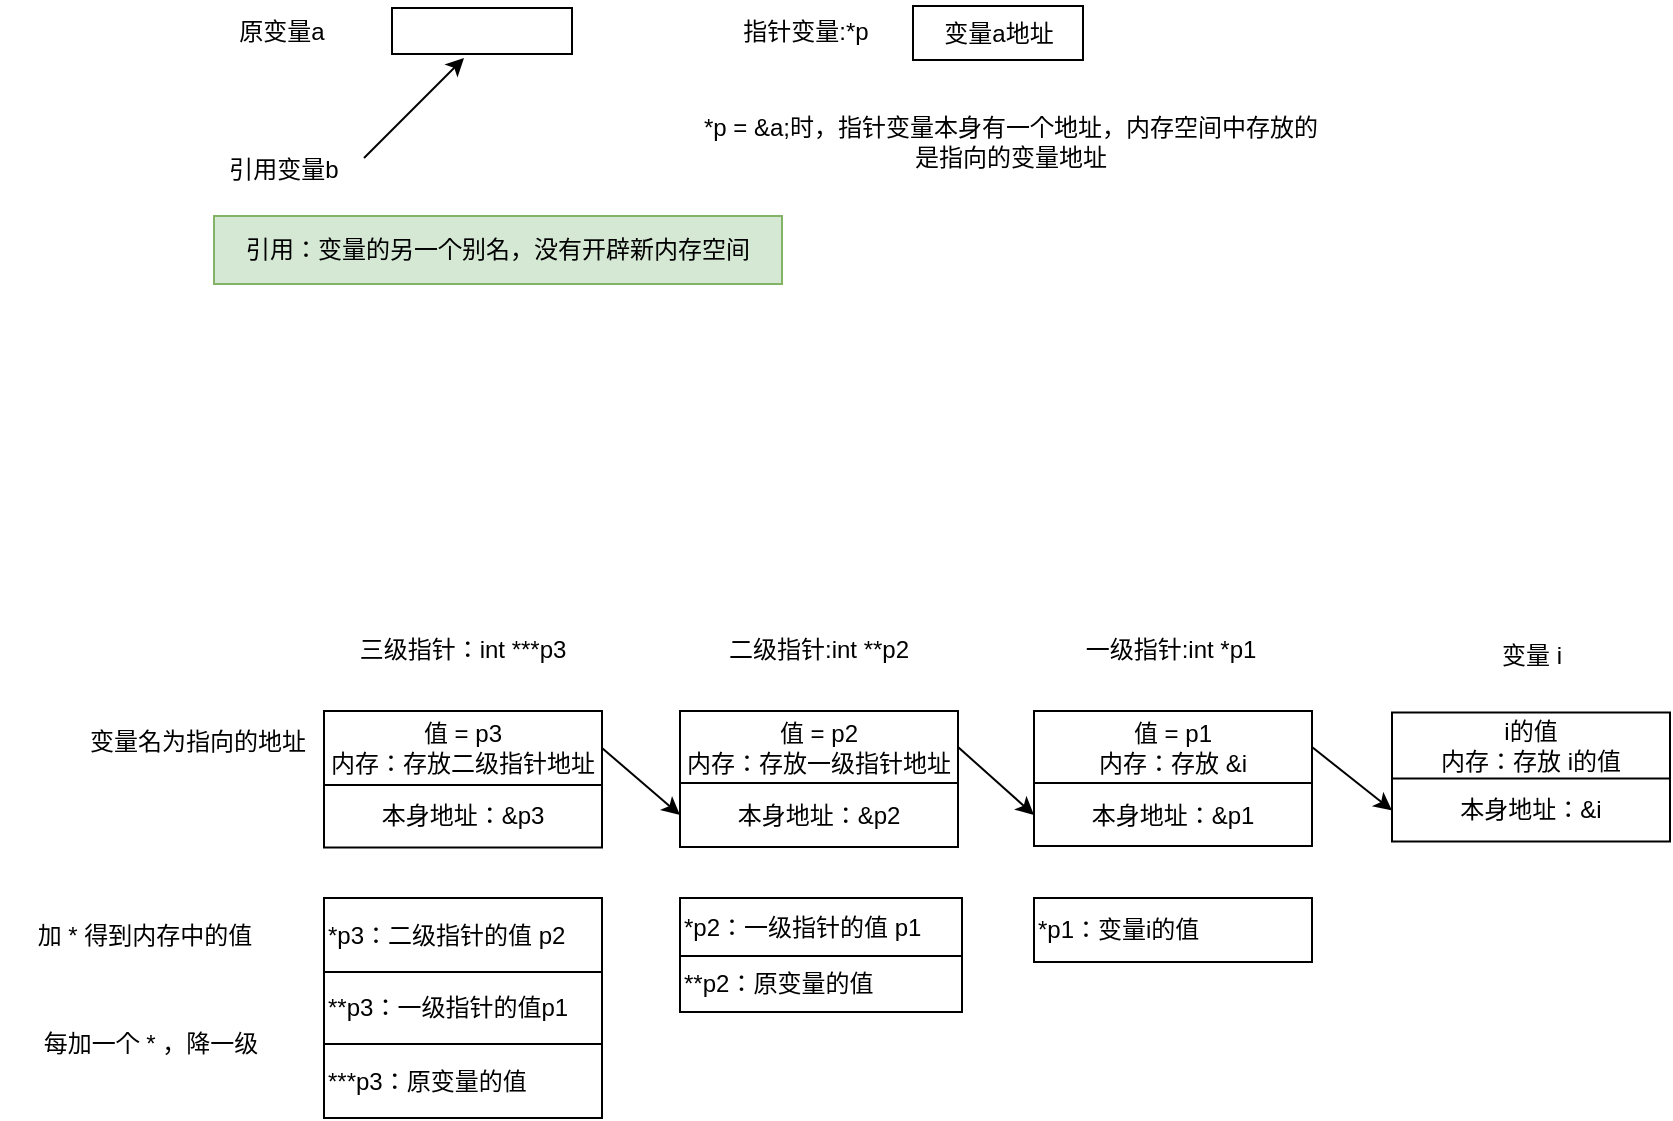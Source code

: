 <mxfile version="21.0.2" type="github">
  <diagram name="第 1 页" id="zhSJCforY8B-MtIuW9Q7">
    <mxGraphModel dx="1120" dy="396" grid="0" gridSize="10" guides="1" tooltips="1" connect="1" arrows="1" fold="1" page="1" pageScale="1" pageWidth="1169" pageHeight="1654" math="0" shadow="0">
      <root>
        <mxCell id="0" />
        <mxCell id="1" parent="0" />
        <mxCell id="axphInQ6ILh3uUqZy5pT-3" value="" style="rounded=0;whiteSpace=wrap;html=1;" parent="1" vertex="1">
          <mxGeometry x="212" y="106" width="90" height="23" as="geometry" />
        </mxCell>
        <mxCell id="axphInQ6ILh3uUqZy5pT-4" value="原变量a" style="text;html=1;strokeColor=none;fillColor=none;align=center;verticalAlign=middle;whiteSpace=wrap;rounded=0;" parent="1" vertex="1">
          <mxGeometry x="127" y="102.5" width="60" height="30" as="geometry" />
        </mxCell>
        <mxCell id="axphInQ6ILh3uUqZy5pT-5" value="引用变量b" style="text;html=1;strokeColor=none;fillColor=none;align=center;verticalAlign=middle;whiteSpace=wrap;rounded=0;" parent="1" vertex="1">
          <mxGeometry x="129" y="172" width="58" height="30" as="geometry" />
        </mxCell>
        <mxCell id="axphInQ6ILh3uUqZy5pT-7" value="" style="endArrow=classic;html=1;rounded=0;" parent="1" edge="1">
          <mxGeometry width="50" height="50" relative="1" as="geometry">
            <mxPoint x="198" y="181" as="sourcePoint" />
            <mxPoint x="248" y="131" as="targetPoint" />
          </mxGeometry>
        </mxCell>
        <mxCell id="axphInQ6ILh3uUqZy5pT-8" value="变量a地址" style="rounded=0;whiteSpace=wrap;html=1;" parent="1" vertex="1">
          <mxGeometry x="472.5" y="105" width="85" height="27" as="geometry" />
        </mxCell>
        <mxCell id="axphInQ6ILh3uUqZy5pT-9" value="指针变量:*p" style="text;html=1;strokeColor=none;fillColor=none;align=center;verticalAlign=middle;whiteSpace=wrap;rounded=0;" parent="1" vertex="1">
          <mxGeometry x="375" y="106" width="88" height="23" as="geometry" />
        </mxCell>
        <mxCell id="axphInQ6ILh3uUqZy5pT-10" value="*p = &amp;amp;a;时，指针变量本身有一个地址，内存空间中存放的是指向的变量地址" style="text;html=1;strokeColor=none;fillColor=none;align=center;verticalAlign=middle;whiteSpace=wrap;rounded=0;" parent="1" vertex="1">
          <mxGeometry x="361" y="144" width="321" height="58" as="geometry" />
        </mxCell>
        <mxCell id="axphInQ6ILh3uUqZy5pT-11" value="引用：变量的另一个别名，没有开辟新内存空间" style="text;html=1;strokeColor=#82b366;fillColor=#d5e8d4;align=center;verticalAlign=middle;whiteSpace=wrap;rounded=0;" parent="1" vertex="1">
          <mxGeometry x="123" y="210" width="284" height="34" as="geometry" />
        </mxCell>
        <mxCell id="t9q21rlbk7sv6u75ExxA-17" value="变量名为指向的地址" style="text;html=1;strokeColor=none;fillColor=none;align=center;verticalAlign=middle;whiteSpace=wrap;rounded=0;" parent="1" vertex="1">
          <mxGeometry x="54" y="460" width="122" height="26.5" as="geometry" />
        </mxCell>
        <mxCell id="t9q21rlbk7sv6u75ExxA-31" value="加 * 得到内存中的值" style="text;html=1;strokeColor=none;fillColor=none;align=center;verticalAlign=middle;whiteSpace=wrap;rounded=0;" parent="1" vertex="1">
          <mxGeometry x="16" y="551" width="145" height="37" as="geometry" />
        </mxCell>
        <mxCell id="t9q21rlbk7sv6u75ExxA-43" value="" style="shape=table;startSize=0;container=1;collapsible=0;childLayout=tableLayout;" parent="1" vertex="1">
          <mxGeometry x="356" y="457.5" width="139" height="68" as="geometry" />
        </mxCell>
        <mxCell id="t9q21rlbk7sv6u75ExxA-44" value="" style="shape=tableRow;horizontal=0;startSize=0;swimlaneHead=0;swimlaneBody=0;strokeColor=inherit;top=0;left=0;bottom=0;right=0;collapsible=0;dropTarget=0;fillColor=none;points=[[0,0.5],[1,0.5]];portConstraint=eastwest;" parent="t9q21rlbk7sv6u75ExxA-43" vertex="1">
          <mxGeometry width="139" height="36" as="geometry" />
        </mxCell>
        <mxCell id="t9q21rlbk7sv6u75ExxA-45" value="值 = p2&lt;br&gt;内存：存放一级指针地址" style="shape=partialRectangle;html=1;whiteSpace=wrap;connectable=0;strokeColor=inherit;overflow=hidden;fillColor=none;top=0;left=0;bottom=0;right=0;pointerEvents=1;" parent="t9q21rlbk7sv6u75ExxA-44" vertex="1">
          <mxGeometry width="139" height="36" as="geometry">
            <mxRectangle width="139" height="36" as="alternateBounds" />
          </mxGeometry>
        </mxCell>
        <mxCell id="t9q21rlbk7sv6u75ExxA-46" value="" style="shape=tableRow;horizontal=0;startSize=0;swimlaneHead=0;swimlaneBody=0;strokeColor=inherit;top=0;left=0;bottom=0;right=0;collapsible=0;dropTarget=0;fillColor=none;points=[[0,0.5],[1,0.5]];portConstraint=eastwest;" parent="t9q21rlbk7sv6u75ExxA-43" vertex="1">
          <mxGeometry y="36" width="139" height="32" as="geometry" />
        </mxCell>
        <mxCell id="t9q21rlbk7sv6u75ExxA-47" value="本身地址：&amp;amp;p2" style="shape=partialRectangle;html=1;whiteSpace=wrap;connectable=0;strokeColor=inherit;overflow=hidden;fillColor=none;top=0;left=0;bottom=0;right=0;pointerEvents=1;" parent="t9q21rlbk7sv6u75ExxA-46" vertex="1">
          <mxGeometry width="139" height="32" as="geometry">
            <mxRectangle width="139" height="32" as="alternateBounds" />
          </mxGeometry>
        </mxCell>
        <mxCell id="t9q21rlbk7sv6u75ExxA-48" value="" style="shape=table;startSize=0;container=1;collapsible=0;childLayout=tableLayout;" parent="1" vertex="1">
          <mxGeometry x="533" y="457.5" width="139" height="67.5" as="geometry" />
        </mxCell>
        <mxCell id="t9q21rlbk7sv6u75ExxA-49" value="" style="shape=tableRow;horizontal=0;startSize=0;swimlaneHead=0;swimlaneBody=0;strokeColor=inherit;top=0;left=0;bottom=0;right=0;collapsible=0;dropTarget=0;fillColor=none;points=[[0,0.5],[1,0.5]];portConstraint=eastwest;" parent="t9q21rlbk7sv6u75ExxA-48" vertex="1">
          <mxGeometry width="139" height="36" as="geometry" />
        </mxCell>
        <mxCell id="t9q21rlbk7sv6u75ExxA-50" value="值 = p1&lt;br&gt;内存：存放 &amp;amp;i" style="shape=partialRectangle;html=1;whiteSpace=wrap;connectable=0;strokeColor=inherit;overflow=hidden;fillColor=none;top=0;left=0;bottom=0;right=0;pointerEvents=1;" parent="t9q21rlbk7sv6u75ExxA-49" vertex="1">
          <mxGeometry width="139" height="36" as="geometry">
            <mxRectangle width="139" height="36" as="alternateBounds" />
          </mxGeometry>
        </mxCell>
        <mxCell id="t9q21rlbk7sv6u75ExxA-51" value="" style="shape=tableRow;horizontal=0;startSize=0;swimlaneHead=0;swimlaneBody=0;strokeColor=inherit;top=0;left=0;bottom=0;right=0;collapsible=0;dropTarget=0;fillColor=none;points=[[0,0.5],[1,0.5]];portConstraint=eastwest;" parent="t9q21rlbk7sv6u75ExxA-48" vertex="1">
          <mxGeometry y="36" width="139" height="32" as="geometry" />
        </mxCell>
        <mxCell id="t9q21rlbk7sv6u75ExxA-52" value="本身地址：&amp;amp;p1" style="shape=partialRectangle;html=1;whiteSpace=wrap;connectable=0;strokeColor=inherit;overflow=hidden;fillColor=none;top=0;left=0;bottom=0;right=0;pointerEvents=1;" parent="t9q21rlbk7sv6u75ExxA-51" vertex="1">
          <mxGeometry width="139" height="32" as="geometry">
            <mxRectangle width="139" height="32" as="alternateBounds" />
          </mxGeometry>
        </mxCell>
        <mxCell id="t9q21rlbk7sv6u75ExxA-53" value="" style="endArrow=classic;html=1;rounded=0;entryX=0;entryY=0.5;entryDx=0;entryDy=0;exitX=1;exitY=0.5;exitDx=0;exitDy=0;" parent="1" source="t9q21rlbk7sv6u75ExxA-44" target="t9q21rlbk7sv6u75ExxA-51" edge="1">
          <mxGeometry width="50" height="50" relative="1" as="geometry">
            <mxPoint x="479" y="471.5" as="sourcePoint" />
            <mxPoint x="529" y="421.5" as="targetPoint" />
          </mxGeometry>
        </mxCell>
        <mxCell id="t9q21rlbk7sv6u75ExxA-54" value="" style="shape=table;startSize=0;container=1;collapsible=0;childLayout=tableLayout;" parent="1" vertex="1">
          <mxGeometry x="178" y="457.5" width="139" height="68.25" as="geometry" />
        </mxCell>
        <mxCell id="t9q21rlbk7sv6u75ExxA-55" value="" style="shape=tableRow;horizontal=0;startSize=0;swimlaneHead=0;swimlaneBody=0;strokeColor=inherit;top=0;left=0;bottom=0;right=0;collapsible=0;dropTarget=0;fillColor=none;points=[[0,0.5],[1,0.5]];portConstraint=eastwest;" parent="t9q21rlbk7sv6u75ExxA-54" vertex="1">
          <mxGeometry width="139" height="37" as="geometry" />
        </mxCell>
        <mxCell id="t9q21rlbk7sv6u75ExxA-56" value="值 = p3&lt;br&gt;内存：存放二级指针地址" style="shape=partialRectangle;html=1;whiteSpace=wrap;connectable=0;strokeColor=inherit;overflow=hidden;fillColor=none;top=0;left=0;bottom=0;right=0;pointerEvents=1;" parent="t9q21rlbk7sv6u75ExxA-55" vertex="1">
          <mxGeometry width="139" height="37" as="geometry">
            <mxRectangle width="139" height="37" as="alternateBounds" />
          </mxGeometry>
        </mxCell>
        <mxCell id="t9q21rlbk7sv6u75ExxA-57" value="" style="shape=tableRow;horizontal=0;startSize=0;swimlaneHead=0;swimlaneBody=0;strokeColor=inherit;top=0;left=0;bottom=0;right=0;collapsible=0;dropTarget=0;fillColor=none;points=[[0,0.5],[1,0.5]];portConstraint=eastwest;" parent="t9q21rlbk7sv6u75ExxA-54" vertex="1">
          <mxGeometry y="37" width="139" height="31" as="geometry" />
        </mxCell>
        <mxCell id="t9q21rlbk7sv6u75ExxA-58" value="本身地址：&amp;amp;p3" style="shape=partialRectangle;html=1;whiteSpace=wrap;connectable=0;strokeColor=inherit;overflow=hidden;fillColor=none;top=0;left=0;bottom=0;right=0;pointerEvents=1;" parent="t9q21rlbk7sv6u75ExxA-57" vertex="1">
          <mxGeometry width="139" height="31" as="geometry">
            <mxRectangle width="139" height="31" as="alternateBounds" />
          </mxGeometry>
        </mxCell>
        <mxCell id="t9q21rlbk7sv6u75ExxA-60" value="" style="endArrow=classic;html=1;rounded=0;exitX=1;exitY=0.5;exitDx=0;exitDy=0;entryX=0;entryY=0.5;entryDx=0;entryDy=0;" parent="1" source="t9q21rlbk7sv6u75ExxA-55" target="t9q21rlbk7sv6u75ExxA-46" edge="1">
          <mxGeometry width="50" height="50" relative="1" as="geometry">
            <mxPoint x="485" y="571.5" as="sourcePoint" />
            <mxPoint x="535" y="521.5" as="targetPoint" />
          </mxGeometry>
        </mxCell>
        <mxCell id="t9q21rlbk7sv6u75ExxA-61" value="一级指针:int *p1" style="text;html=1;strokeColor=none;fillColor=none;align=center;verticalAlign=middle;whiteSpace=wrap;rounded=0;" parent="1" vertex="1">
          <mxGeometry x="547" y="417.5" width="109" height="18" as="geometry" />
        </mxCell>
        <mxCell id="t9q21rlbk7sv6u75ExxA-62" value="二级指针:int **p2" style="text;html=1;strokeColor=none;fillColor=none;align=center;verticalAlign=middle;whiteSpace=wrap;rounded=0;" parent="1" vertex="1">
          <mxGeometry x="370" y="416" width="111" height="21" as="geometry" />
        </mxCell>
        <mxCell id="t9q21rlbk7sv6u75ExxA-63" value="三级指针：int ***p3" style="text;html=1;strokeColor=none;fillColor=none;align=center;verticalAlign=middle;whiteSpace=wrap;rounded=0;" parent="1" vertex="1">
          <mxGeometry x="190" y="418" width="115" height="17" as="geometry" />
        </mxCell>
        <mxCell id="t9q21rlbk7sv6u75ExxA-64" value="" style="shape=table;startSize=0;container=1;collapsible=0;childLayout=tableLayout;" parent="1" vertex="1">
          <mxGeometry x="712" y="458.25" width="139" height="64.5" as="geometry" />
        </mxCell>
        <mxCell id="t9q21rlbk7sv6u75ExxA-65" value="" style="shape=tableRow;horizontal=0;startSize=0;swimlaneHead=0;swimlaneBody=0;strokeColor=inherit;top=0;left=0;bottom=0;right=0;collapsible=0;dropTarget=0;fillColor=none;points=[[0,0.5],[1,0.5]];portConstraint=eastwest;" parent="t9q21rlbk7sv6u75ExxA-64" vertex="1">
          <mxGeometry width="139" height="33" as="geometry" />
        </mxCell>
        <mxCell id="t9q21rlbk7sv6u75ExxA-66" value="i的值&lt;br&gt;内存：存放 i的值" style="shape=partialRectangle;html=1;whiteSpace=wrap;connectable=0;strokeColor=inherit;overflow=hidden;fillColor=none;top=0;left=0;bottom=0;right=0;pointerEvents=1;" parent="t9q21rlbk7sv6u75ExxA-65" vertex="1">
          <mxGeometry width="139" height="33" as="geometry">
            <mxRectangle width="139" height="33" as="alternateBounds" />
          </mxGeometry>
        </mxCell>
        <mxCell id="t9q21rlbk7sv6u75ExxA-67" value="" style="shape=tableRow;horizontal=0;startSize=0;swimlaneHead=0;swimlaneBody=0;strokeColor=inherit;top=0;left=0;bottom=0;right=0;collapsible=0;dropTarget=0;fillColor=none;points=[[0,0.5],[1,0.5]];portConstraint=eastwest;" parent="t9q21rlbk7sv6u75ExxA-64" vertex="1">
          <mxGeometry y="33" width="139" height="32" as="geometry" />
        </mxCell>
        <mxCell id="t9q21rlbk7sv6u75ExxA-68" value="本身地址：&amp;amp;i" style="shape=partialRectangle;html=1;whiteSpace=wrap;connectable=0;strokeColor=inherit;overflow=hidden;fillColor=none;top=0;left=0;bottom=0;right=0;pointerEvents=1;" parent="t9q21rlbk7sv6u75ExxA-67" vertex="1">
          <mxGeometry width="139" height="32" as="geometry">
            <mxRectangle width="139" height="32" as="alternateBounds" />
          </mxGeometry>
        </mxCell>
        <mxCell id="t9q21rlbk7sv6u75ExxA-69" value="" style="endArrow=classic;html=1;rounded=0;entryX=0;entryY=0.5;entryDx=0;entryDy=0;exitX=1;exitY=0.5;exitDx=0;exitDy=0;" parent="1" source="t9q21rlbk7sv6u75ExxA-49" target="t9q21rlbk7sv6u75ExxA-67" edge="1">
          <mxGeometry width="50" height="50" relative="1" as="geometry">
            <mxPoint x="653" y="613" as="sourcePoint" />
            <mxPoint x="703" y="563" as="targetPoint" />
          </mxGeometry>
        </mxCell>
        <mxCell id="t9q21rlbk7sv6u75ExxA-70" value="变量 i" style="text;html=1;strokeColor=none;fillColor=none;align=center;verticalAlign=middle;whiteSpace=wrap;rounded=0;" parent="1" vertex="1">
          <mxGeometry x="751.5" y="418" width="60" height="23" as="geometry" />
        </mxCell>
        <mxCell id="t9q21rlbk7sv6u75ExxA-75" value="" style="shape=table;startSize=0;container=1;collapsible=0;childLayout=tableLayout;" parent="1" vertex="1">
          <mxGeometry x="533" y="551" width="139" height="32" as="geometry" />
        </mxCell>
        <mxCell id="t9q21rlbk7sv6u75ExxA-76" value="" style="shape=tableRow;horizontal=0;startSize=0;swimlaneHead=0;swimlaneBody=0;strokeColor=inherit;top=0;left=0;bottom=0;right=0;collapsible=0;dropTarget=0;fillColor=none;points=[[0,0.5],[1,0.5]];portConstraint=eastwest;" parent="t9q21rlbk7sv6u75ExxA-75" vertex="1">
          <mxGeometry width="139" height="32" as="geometry" />
        </mxCell>
        <mxCell id="t9q21rlbk7sv6u75ExxA-77" value="*p1：变量i的值" style="shape=partialRectangle;html=1;whiteSpace=wrap;connectable=0;strokeColor=inherit;overflow=hidden;fillColor=none;top=0;left=0;bottom=0;right=0;pointerEvents=1;align=left;" parent="t9q21rlbk7sv6u75ExxA-76" vertex="1">
          <mxGeometry width="139" height="32" as="geometry">
            <mxRectangle width="139" height="32" as="alternateBounds" />
          </mxGeometry>
        </mxCell>
        <mxCell id="t9q21rlbk7sv6u75ExxA-78" value="" style="shape=table;startSize=0;container=1;collapsible=0;childLayout=tableLayout;align=left;" parent="1" vertex="1">
          <mxGeometry x="356" y="551" width="141" height="57" as="geometry" />
        </mxCell>
        <mxCell id="t9q21rlbk7sv6u75ExxA-79" value="" style="shape=tableRow;horizontal=0;startSize=0;swimlaneHead=0;swimlaneBody=0;strokeColor=inherit;top=0;left=0;bottom=0;right=0;collapsible=0;dropTarget=0;fillColor=none;points=[[0,0.5],[1,0.5]];portConstraint=eastwest;" parent="t9q21rlbk7sv6u75ExxA-78" vertex="1">
          <mxGeometry width="141" height="29" as="geometry" />
        </mxCell>
        <mxCell id="t9q21rlbk7sv6u75ExxA-80" value="*p2：一级指针的值 p1" style="shape=partialRectangle;html=1;whiteSpace=wrap;connectable=0;strokeColor=inherit;overflow=hidden;fillColor=none;top=0;left=0;bottom=0;right=0;pointerEvents=1;align=left;" parent="t9q21rlbk7sv6u75ExxA-79" vertex="1">
          <mxGeometry width="141" height="29" as="geometry">
            <mxRectangle width="141" height="29" as="alternateBounds" />
          </mxGeometry>
        </mxCell>
        <mxCell id="t9q21rlbk7sv6u75ExxA-81" value="" style="shape=tableRow;horizontal=0;startSize=0;swimlaneHead=0;swimlaneBody=0;strokeColor=inherit;top=0;left=0;bottom=0;right=0;collapsible=0;dropTarget=0;fillColor=none;points=[[0,0.5],[1,0.5]];portConstraint=eastwest;" parent="t9q21rlbk7sv6u75ExxA-78" vertex="1">
          <mxGeometry y="29" width="141" height="28" as="geometry" />
        </mxCell>
        <mxCell id="t9q21rlbk7sv6u75ExxA-82" value="**p2：原变量的值" style="shape=partialRectangle;html=1;whiteSpace=wrap;connectable=0;strokeColor=inherit;overflow=hidden;fillColor=none;top=0;left=0;bottom=0;right=0;pointerEvents=1;align=left;" parent="t9q21rlbk7sv6u75ExxA-81" vertex="1">
          <mxGeometry width="141" height="28" as="geometry">
            <mxRectangle width="141" height="28" as="alternateBounds" />
          </mxGeometry>
        </mxCell>
        <mxCell id="t9q21rlbk7sv6u75ExxA-83" value="" style="shape=table;startSize=0;container=1;collapsible=0;childLayout=tableLayout;" parent="1" vertex="1">
          <mxGeometry x="178" y="551" width="139" height="110" as="geometry" />
        </mxCell>
        <mxCell id="t9q21rlbk7sv6u75ExxA-84" value="" style="shape=tableRow;horizontal=0;startSize=0;swimlaneHead=0;swimlaneBody=0;strokeColor=inherit;top=0;left=0;bottom=0;right=0;collapsible=0;dropTarget=0;fillColor=none;points=[[0,0.5],[1,0.5]];portConstraint=eastwest;" parent="t9q21rlbk7sv6u75ExxA-83" vertex="1">
          <mxGeometry width="139" height="37" as="geometry" />
        </mxCell>
        <mxCell id="t9q21rlbk7sv6u75ExxA-85" value="*p3：二级指针的值 p2" style="shape=partialRectangle;html=1;whiteSpace=wrap;connectable=0;strokeColor=inherit;overflow=hidden;fillColor=none;top=0;left=0;bottom=0;right=0;pointerEvents=1;align=left;" parent="t9q21rlbk7sv6u75ExxA-84" vertex="1">
          <mxGeometry width="139" height="37" as="geometry">
            <mxRectangle width="139" height="37" as="alternateBounds" />
          </mxGeometry>
        </mxCell>
        <mxCell id="t9q21rlbk7sv6u75ExxA-86" value="" style="shape=tableRow;horizontal=0;startSize=0;swimlaneHead=0;swimlaneBody=0;strokeColor=inherit;top=0;left=0;bottom=0;right=0;collapsible=0;dropTarget=0;fillColor=none;points=[[0,0.5],[1,0.5]];portConstraint=eastwest;" parent="t9q21rlbk7sv6u75ExxA-83" vertex="1">
          <mxGeometry y="37" width="139" height="36" as="geometry" />
        </mxCell>
        <mxCell id="t9q21rlbk7sv6u75ExxA-87" value="**p3：一级指针的值p1" style="shape=partialRectangle;html=1;whiteSpace=wrap;connectable=0;strokeColor=inherit;overflow=hidden;fillColor=none;top=0;left=0;bottom=0;right=0;pointerEvents=1;align=left;" parent="t9q21rlbk7sv6u75ExxA-86" vertex="1">
          <mxGeometry width="139" height="36" as="geometry">
            <mxRectangle width="139" height="36" as="alternateBounds" />
          </mxGeometry>
        </mxCell>
        <mxCell id="t9q21rlbk7sv6u75ExxA-88" value="" style="shape=tableRow;horizontal=0;startSize=0;swimlaneHead=0;swimlaneBody=0;strokeColor=inherit;top=0;left=0;bottom=0;right=0;collapsible=0;dropTarget=0;fillColor=none;points=[[0,0.5],[1,0.5]];portConstraint=eastwest;" parent="t9q21rlbk7sv6u75ExxA-83" vertex="1">
          <mxGeometry y="73" width="139" height="37" as="geometry" />
        </mxCell>
        <mxCell id="t9q21rlbk7sv6u75ExxA-89" value="***p3：原变量的值" style="shape=partialRectangle;html=1;whiteSpace=wrap;connectable=0;strokeColor=inherit;overflow=hidden;fillColor=none;top=0;left=0;bottom=0;right=0;pointerEvents=1;align=left;" parent="t9q21rlbk7sv6u75ExxA-88" vertex="1">
          <mxGeometry width="139" height="37" as="geometry">
            <mxRectangle width="139" height="37" as="alternateBounds" />
          </mxGeometry>
        </mxCell>
        <mxCell id="t9q21rlbk7sv6u75ExxA-90" value="每加一个 * ，降一级" style="text;html=1;strokeColor=none;fillColor=none;align=center;verticalAlign=middle;whiteSpace=wrap;rounded=0;" parent="1" vertex="1">
          <mxGeometry x="35" y="613" width="113" height="21" as="geometry" />
        </mxCell>
      </root>
    </mxGraphModel>
  </diagram>
</mxfile>
